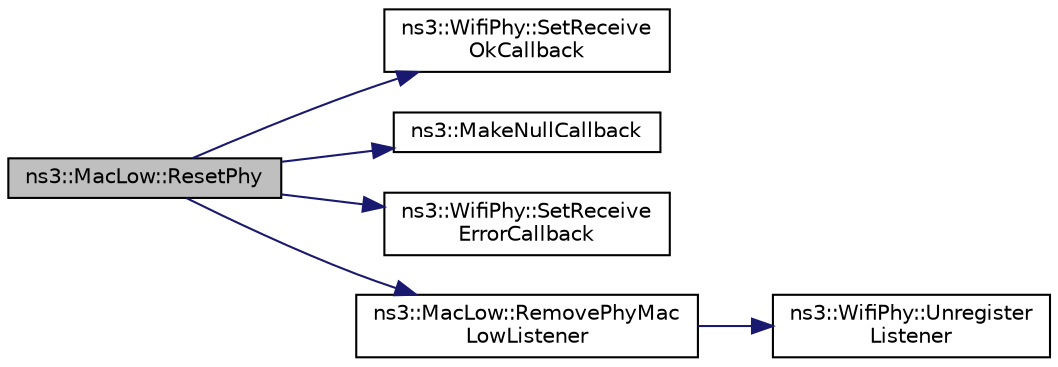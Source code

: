 digraph "ns3::MacLow::ResetPhy"
{
  edge [fontname="Helvetica",fontsize="10",labelfontname="Helvetica",labelfontsize="10"];
  node [fontname="Helvetica",fontsize="10",shape=record];
  rankdir="LR";
  Node1 [label="ns3::MacLow::ResetPhy",height=0.2,width=0.4,color="black", fillcolor="grey75", style="filled", fontcolor="black"];
  Node1 -> Node2 [color="midnightblue",fontsize="10",style="solid"];
  Node2 [label="ns3::WifiPhy::SetReceive\lOkCallback",height=0.2,width=0.4,color="black", fillcolor="white", style="filled",URL="$d6/d5a/classns3_1_1WifiPhy.html#adc3aa3a59f36e5c84f8d759bb15a5bf0"];
  Node1 -> Node3 [color="midnightblue",fontsize="10",style="solid"];
  Node3 [label="ns3::MakeNullCallback",height=0.2,width=0.4,color="black", fillcolor="white", style="filled",URL="$df/db0/group__makenullcallback.html#ga7e3cd6816f63ea9112c04b0086c2c65a"];
  Node1 -> Node4 [color="midnightblue",fontsize="10",style="solid"];
  Node4 [label="ns3::WifiPhy::SetReceive\lErrorCallback",height=0.2,width=0.4,color="black", fillcolor="white", style="filled",URL="$d6/d5a/classns3_1_1WifiPhy.html#a50d71b88c866ecfc18cd4006f1a9d2ae"];
  Node1 -> Node5 [color="midnightblue",fontsize="10",style="solid"];
  Node5 [label="ns3::MacLow::RemovePhyMac\lLowListener",height=0.2,width=0.4,color="black", fillcolor="white", style="filled",URL="$d3/da6/classns3_1_1MacLow.html#afc60cdc4693e2fb6b2257aa015b9ec30"];
  Node5 -> Node6 [color="midnightblue",fontsize="10",style="solid"];
  Node6 [label="ns3::WifiPhy::Unregister\lListener",height=0.2,width=0.4,color="black", fillcolor="white", style="filled",URL="$d6/d5a/classns3_1_1WifiPhy.html#ab46c39e0c4b9f27dea418d6a34ce6606"];
}
